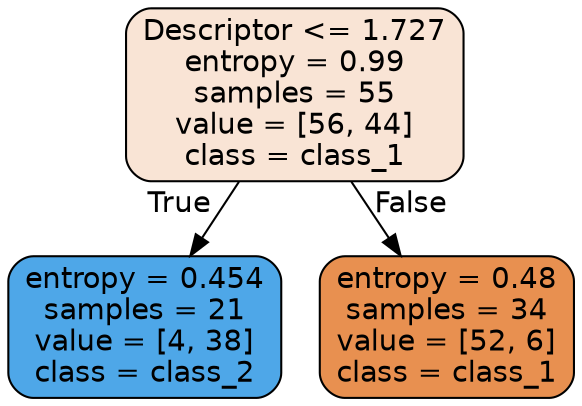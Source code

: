 digraph Tree {
node [shape=box, style="filled, rounded", color="black", fontname="helvetica"] ;
edge [fontname="helvetica"] ;
0 [label="Descriptor <= 1.727\nentropy = 0.99\nsamples = 55\nvalue = [56, 44]\nclass = class_1", fillcolor="#f9e4d5"] ;
1 [label="entropy = 0.454\nsamples = 21\nvalue = [4, 38]\nclass = class_2", fillcolor="#4ea7e8"] ;
0 -> 1 [labeldistance=2.5, labelangle=45, headlabel="True"] ;
2 [label="entropy = 0.48\nsamples = 34\nvalue = [52, 6]\nclass = class_1", fillcolor="#e89050"] ;
0 -> 2 [labeldistance=2.5, labelangle=-45, headlabel="False"] ;
}